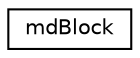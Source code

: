 digraph "Graphical Class Hierarchy"
{
  edge [fontname="Helvetica",fontsize="10",labelfontname="Helvetica",labelfontsize="10"];
  node [fontname="Helvetica",fontsize="10",shape=record];
  rankdir="LR";
  Node0 [label="mdBlock",height=0.2,width=0.4,color="black", fillcolor="white", style="filled",URL="$structmdBlock.html"];
}
